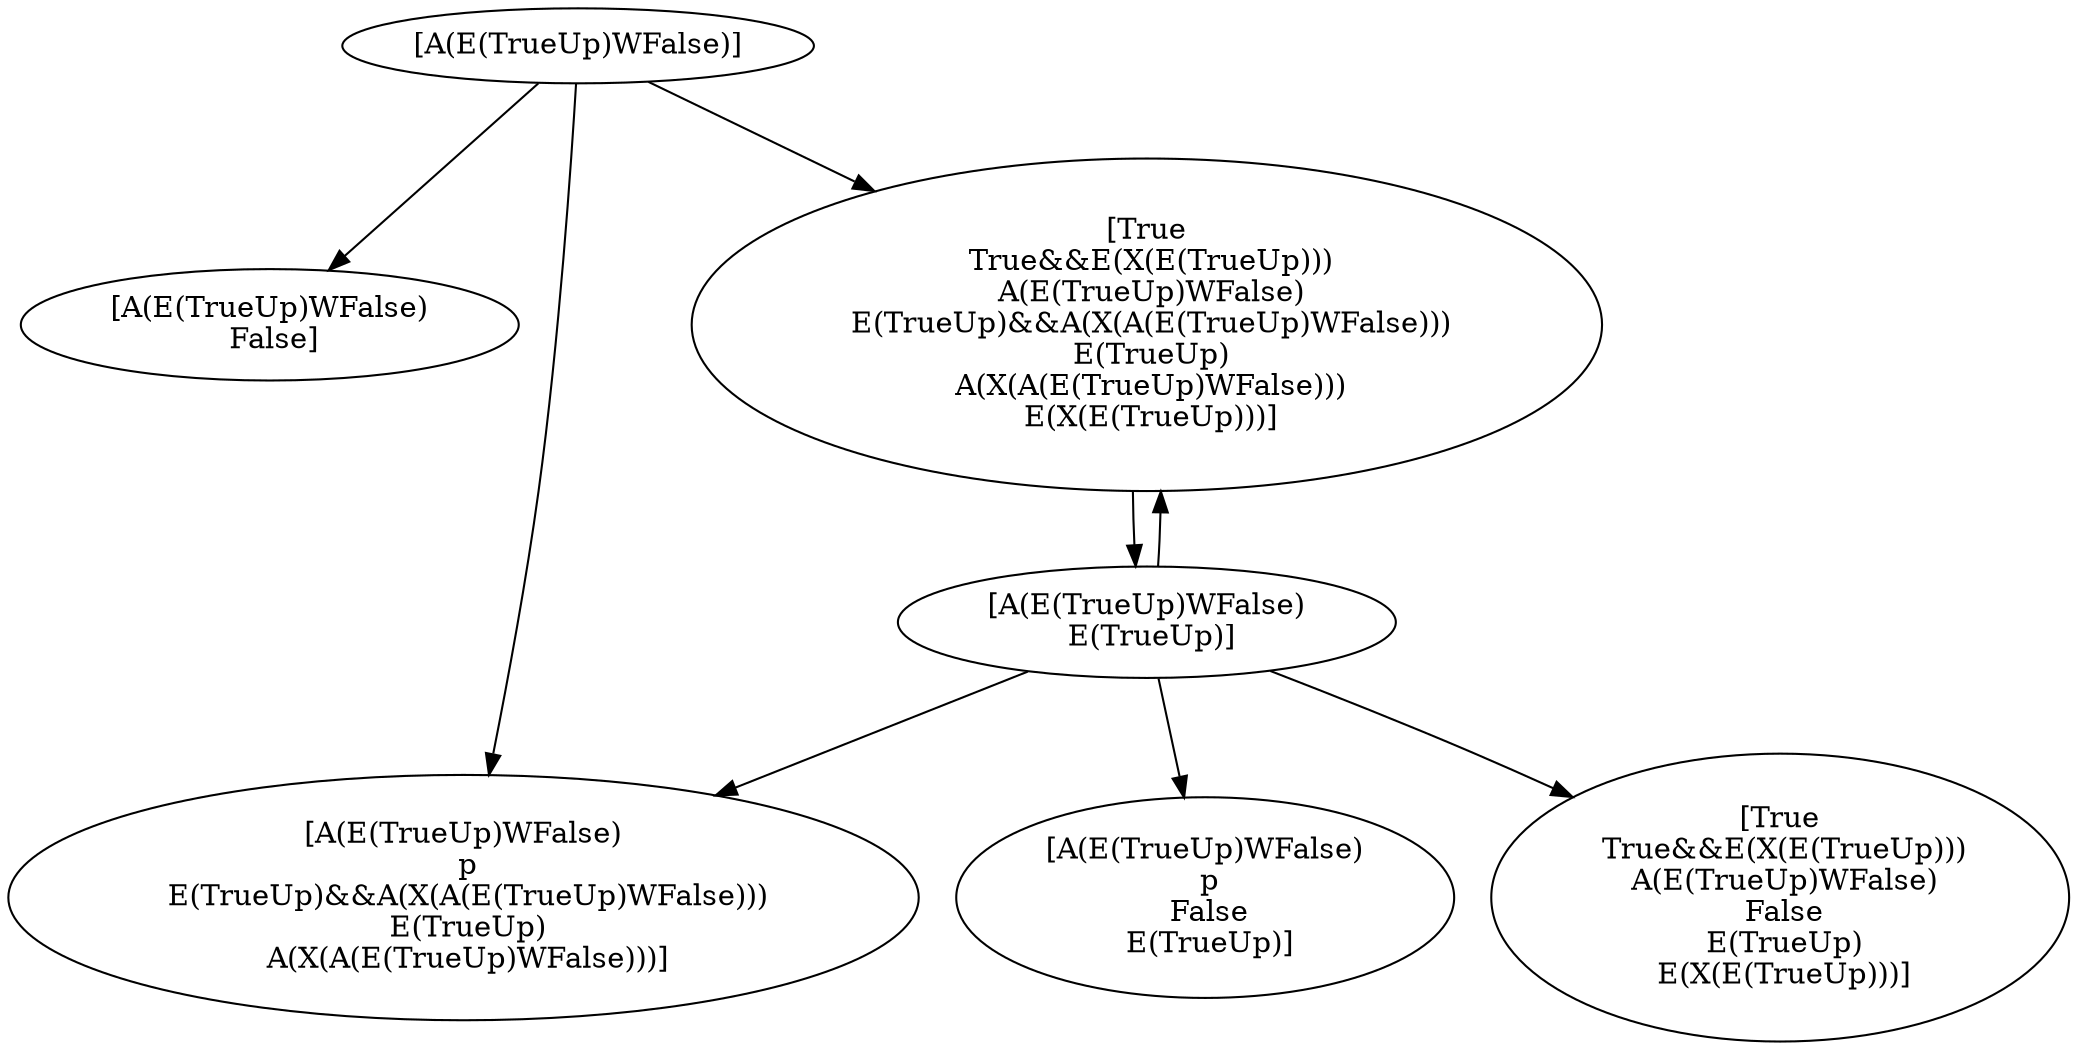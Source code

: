 digraph G {
  node259880326 [ label="[A(E(TrueUp)WFalse)]" ];
  node1466977820 [ label="[A(E(TrueUp)WFalse)
 False]" ];
  node890805028 [ label="[A(E(TrueUp)WFalse)
 p
 E(TrueUp)&&A(X(A(E(TrueUp)WFalse)))
 E(TrueUp)
 A(X(A(E(TrueUp)WFalse)))]" ];
  node1055642008 [ label="[True
 True&&E(X(E(TrueUp)))
 A(E(TrueUp)WFalse)
 E(TrueUp)&&A(X(A(E(TrueUp)WFalse)))
 E(TrueUp)
 A(X(A(E(TrueUp)WFalse)))
 E(X(E(TrueUp)))]" ];
  node1615693953 [ label="[A(E(TrueUp)WFalse)
 E(TrueUp)]" ];
  node952415054 [ label="[A(E(TrueUp)WFalse)
 p
 False
 E(TrueUp)]" ];
  node994031982 [ label="[True
 True&&E(X(E(TrueUp)))
 A(E(TrueUp)WFalse)
 False
 E(TrueUp)
 E(X(E(TrueUp)))]" ];
  node259880326 -> node1466977820 [ label="" ];
  node259880326 -> node890805028 [ label="" ];
  node259880326 -> node1055642008 [ label="" ];
  node1055642008 -> node1615693953 [ label="" ];
  node1615693953 -> node952415054 [ label="" ];
  node1615693953 -> node994031982 [ label="" ];
  node1615693953 -> node890805028 [ label="" ];
  node1615693953 -> node1055642008 [ label="" ];
}

